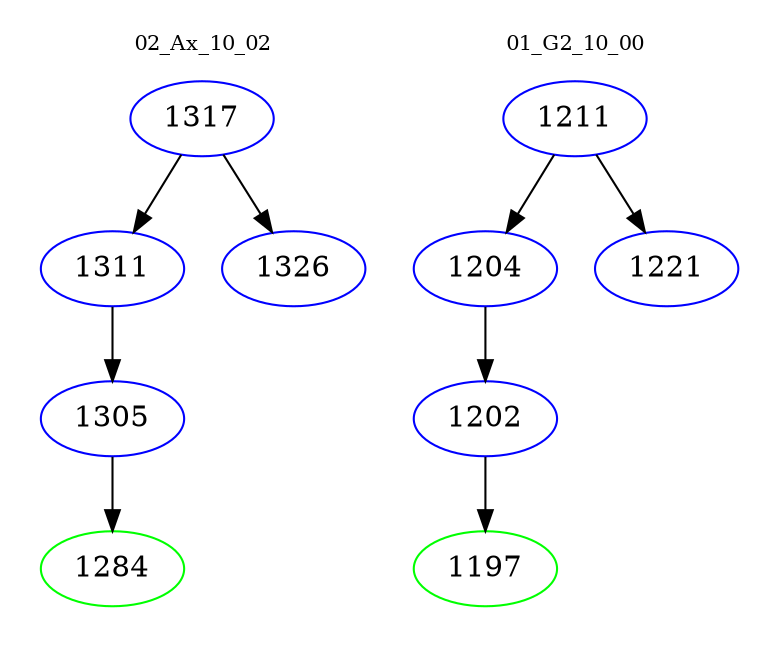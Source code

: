 digraph{
subgraph cluster_0 {
color = white
label = "02_Ax_10_02";
fontsize=10;
T0_1317 [label="1317", color="blue"]
T0_1317 -> T0_1311 [color="black"]
T0_1311 [label="1311", color="blue"]
T0_1311 -> T0_1305 [color="black"]
T0_1305 [label="1305", color="blue"]
T0_1305 -> T0_1284 [color="black"]
T0_1284 [label="1284", color="green"]
T0_1317 -> T0_1326 [color="black"]
T0_1326 [label="1326", color="blue"]
}
subgraph cluster_1 {
color = white
label = "01_G2_10_00";
fontsize=10;
T1_1211 [label="1211", color="blue"]
T1_1211 -> T1_1204 [color="black"]
T1_1204 [label="1204", color="blue"]
T1_1204 -> T1_1202 [color="black"]
T1_1202 [label="1202", color="blue"]
T1_1202 -> T1_1197 [color="black"]
T1_1197 [label="1197", color="green"]
T1_1211 -> T1_1221 [color="black"]
T1_1221 [label="1221", color="blue"]
}
}
